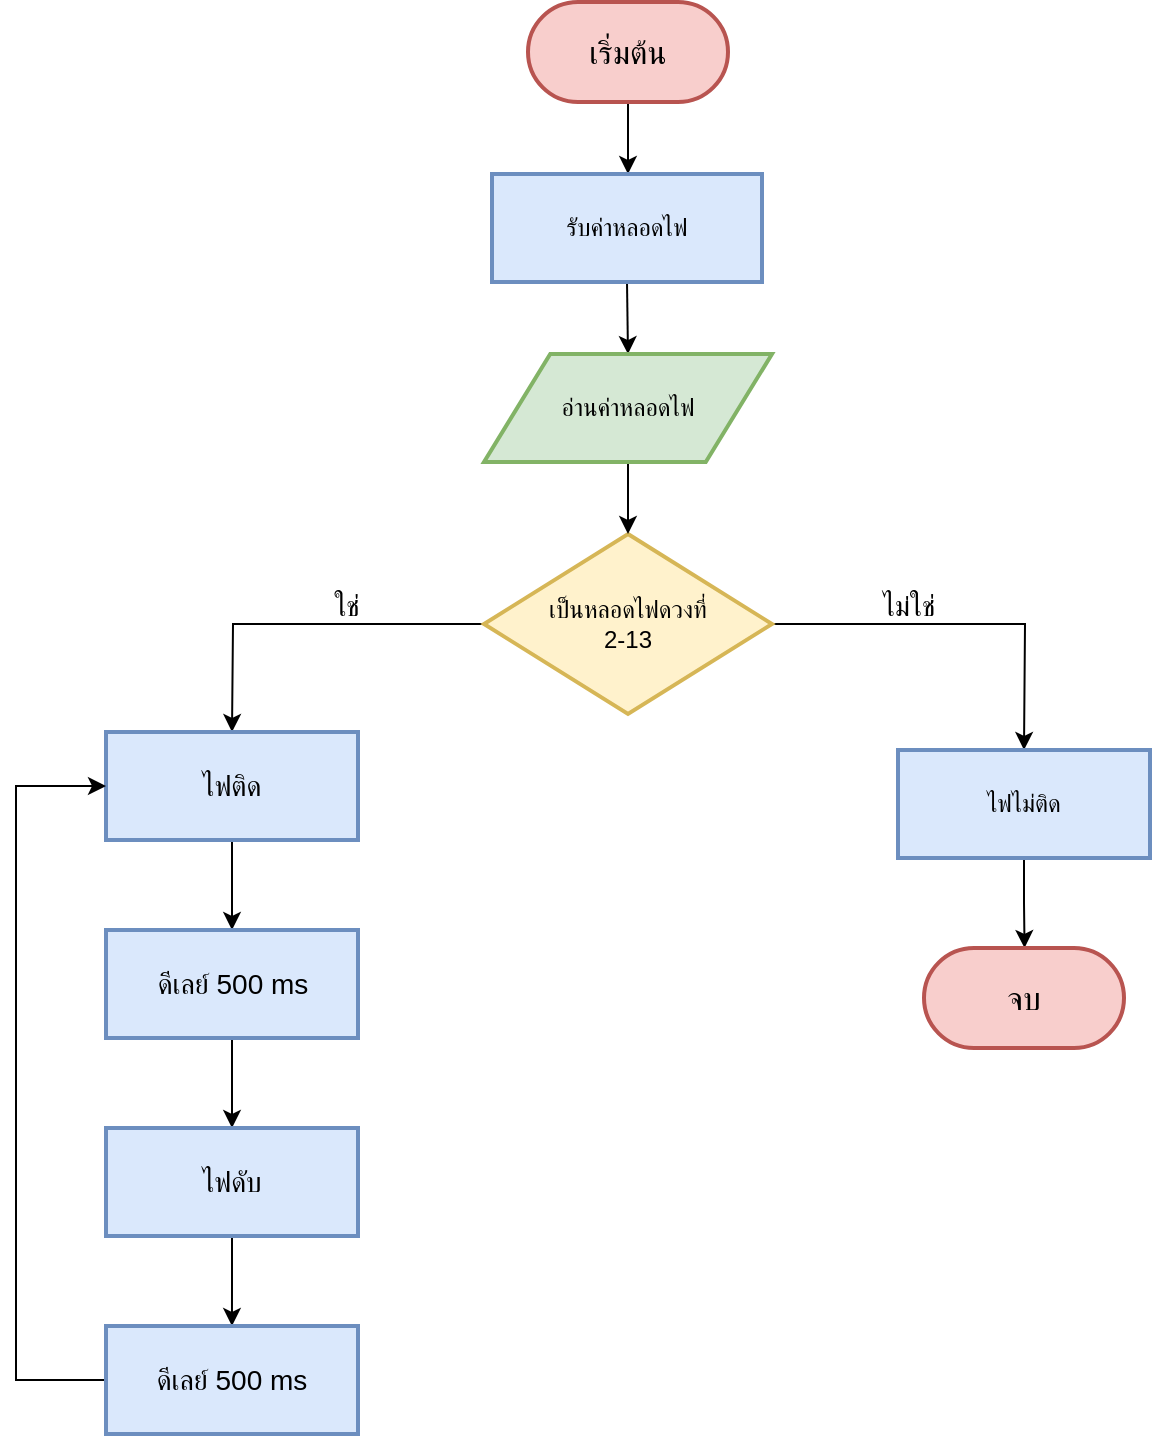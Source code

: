 <mxfile version="12.9.2" type="github">
  <diagram id="C5RBs43oDa-KdzZeNtuy" name="Page-1">
    <mxGraphModel dx="1483" dy="783" grid="1" gridSize="9" guides="1" tooltips="1" connect="1" arrows="1" fold="1" page="1" pageScale="1" pageWidth="827" pageHeight="827" math="0" shadow="0">
      <root>
        <mxCell id="WIyWlLk6GJQsqaUBKTNV-0" />
        <mxCell id="WIyWlLk6GJQsqaUBKTNV-1" parent="WIyWlLk6GJQsqaUBKTNV-0" />
        <mxCell id="KDrsEPElmd4kBVry5jFi-3" style="edgeStyle=orthogonalEdgeStyle;rounded=0;orthogonalLoop=1;jettySize=auto;html=1;exitX=0.5;exitY=1;exitDx=0;exitDy=0;" edge="1" parent="WIyWlLk6GJQsqaUBKTNV-1" source="KDrsEPElmd4kBVry5jFi-1">
          <mxGeometry relative="1" as="geometry">
            <mxPoint x="414" y="126" as="targetPoint" />
          </mxGeometry>
        </mxCell>
        <mxCell id="KDrsEPElmd4kBVry5jFi-1" value="&lt;font size=&quot;3&quot;&gt;เริ่มต้น&lt;/font&gt;" style="rounded=1;whiteSpace=wrap;html=1;absoluteArcSize=1;arcSize=100;strokeWidth=2;fillColor=#f8cecc;strokeColor=#b85450;" vertex="1" parent="WIyWlLk6GJQsqaUBKTNV-1">
          <mxGeometry x="364" y="40" width="100" height="50" as="geometry" />
        </mxCell>
        <mxCell id="KDrsEPElmd4kBVry5jFi-6" style="edgeStyle=orthogonalEdgeStyle;rounded=0;orthogonalLoop=1;jettySize=auto;html=1;exitX=0.5;exitY=1;exitDx=0;exitDy=0;" edge="1" parent="WIyWlLk6GJQsqaUBKTNV-1" source="KDrsEPElmd4kBVry5jFi-4">
          <mxGeometry relative="1" as="geometry">
            <mxPoint x="414" y="216" as="targetPoint" />
          </mxGeometry>
        </mxCell>
        <mxCell id="KDrsEPElmd4kBVry5jFi-4" value="รับค่าหลอดไฟ" style="rounded=1;whiteSpace=wrap;html=1;absoluteArcSize=1;arcSize=0;strokeWidth=2;fillColor=#dae8fc;strokeColor=#6c8ebf;" vertex="1" parent="WIyWlLk6GJQsqaUBKTNV-1">
          <mxGeometry x="346" y="126" width="135" height="54" as="geometry" />
        </mxCell>
        <mxCell id="KDrsEPElmd4kBVry5jFi-12" value="" style="group" vertex="1" connectable="0" parent="WIyWlLk6GJQsqaUBKTNV-1">
          <mxGeometry x="216" y="306" width="396" height="108" as="geometry" />
        </mxCell>
        <mxCell id="KDrsEPElmd4kBVry5jFi-8" style="edgeStyle=orthogonalEdgeStyle;rounded=0;orthogonalLoop=1;jettySize=auto;html=1;exitX=0;exitY=0.5;exitDx=0;exitDy=0;exitPerimeter=0;" edge="1" parent="KDrsEPElmd4kBVry5jFi-12" source="KDrsEPElmd4kBVry5jFi-7">
          <mxGeometry relative="1" as="geometry">
            <mxPoint y="99" as="targetPoint" />
          </mxGeometry>
        </mxCell>
        <mxCell id="KDrsEPElmd4kBVry5jFi-9" style="edgeStyle=orthogonalEdgeStyle;rounded=0;orthogonalLoop=1;jettySize=auto;html=1;exitX=1;exitY=0.5;exitDx=0;exitDy=0;exitPerimeter=0;" edge="1" parent="KDrsEPElmd4kBVry5jFi-12" source="KDrsEPElmd4kBVry5jFi-7">
          <mxGeometry relative="1" as="geometry">
            <mxPoint x="396" y="108" as="targetPoint" />
          </mxGeometry>
        </mxCell>
        <mxCell id="KDrsEPElmd4kBVry5jFi-7" value="เป็นหลอดไฟดวงที่&lt;br&gt;2-13" style="strokeWidth=2;html=1;shape=mxgraph.flowchart.decision;whiteSpace=wrap;fillColor=#fff2cc;strokeColor=#d6b656;" vertex="1" parent="KDrsEPElmd4kBVry5jFi-12">
          <mxGeometry x="126" width="144" height="90" as="geometry" />
        </mxCell>
        <mxCell id="KDrsEPElmd4kBVry5jFi-10" value="&lt;font style=&quot;font-size: 14px&quot;&gt;ใช่&lt;/font&gt;" style="text;html=1;align=center;verticalAlign=middle;resizable=0;points=[];autosize=1;" vertex="1" parent="KDrsEPElmd4kBVry5jFi-12">
          <mxGeometry x="43" y="27" width="27" height="18" as="geometry" />
        </mxCell>
        <mxCell id="KDrsEPElmd4kBVry5jFi-11" value="&lt;font style=&quot;font-size: 14px&quot;&gt;ไม่ใช่&lt;/font&gt;" style="text;html=1;align=center;verticalAlign=middle;resizable=0;points=[];autosize=1;" vertex="1" parent="KDrsEPElmd4kBVry5jFi-12">
          <mxGeometry x="315" y="27" width="45" height="18" as="geometry" />
        </mxCell>
        <mxCell id="KDrsEPElmd4kBVry5jFi-15" style="edgeStyle=orthogonalEdgeStyle;rounded=0;orthogonalLoop=1;jettySize=auto;html=1;exitX=0.5;exitY=1;exitDx=0;exitDy=0;" edge="1" parent="WIyWlLk6GJQsqaUBKTNV-1" source="KDrsEPElmd4kBVry5jFi-14">
          <mxGeometry relative="1" as="geometry">
            <mxPoint x="414" y="306" as="targetPoint" />
          </mxGeometry>
        </mxCell>
        <mxCell id="KDrsEPElmd4kBVry5jFi-14" value="อ่านค่าหลอดไฟ" style="shape=parallelogram;html=1;strokeWidth=2;perimeter=parallelogramPerimeter;whiteSpace=wrap;rounded=1;arcSize=0;size=0.23;fillColor=#d5e8d4;strokeColor=#82b366;" vertex="1" parent="WIyWlLk6GJQsqaUBKTNV-1">
          <mxGeometry x="342" y="216" width="144" height="54" as="geometry" />
        </mxCell>
        <mxCell id="KDrsEPElmd4kBVry5jFi-38" style="edgeStyle=orthogonalEdgeStyle;rounded=0;orthogonalLoop=1;jettySize=auto;html=1;exitX=0.5;exitY=1;exitDx=0;exitDy=0;" edge="1" parent="WIyWlLk6GJQsqaUBKTNV-1" source="KDrsEPElmd4kBVry5jFi-16">
          <mxGeometry relative="1" as="geometry">
            <mxPoint x="612.276" y="513.0" as="targetPoint" />
          </mxGeometry>
        </mxCell>
        <mxCell id="KDrsEPElmd4kBVry5jFi-16" value="ไฟไม่ติด" style="rounded=1;whiteSpace=wrap;html=1;absoluteArcSize=1;arcSize=0;strokeWidth=2;fillColor=#dae8fc;strokeColor=#6c8ebf;" vertex="1" parent="WIyWlLk6GJQsqaUBKTNV-1">
          <mxGeometry x="549" y="414" width="126" height="54" as="geometry" />
        </mxCell>
        <mxCell id="KDrsEPElmd4kBVry5jFi-19" style="edgeStyle=orthogonalEdgeStyle;rounded=0;orthogonalLoop=1;jettySize=auto;html=1;exitX=0.5;exitY=1;exitDx=0;exitDy=0;" edge="1" parent="WIyWlLk6GJQsqaUBKTNV-1" source="KDrsEPElmd4kBVry5jFi-17">
          <mxGeometry relative="1" as="geometry">
            <mxPoint x="216" y="504" as="targetPoint" />
          </mxGeometry>
        </mxCell>
        <mxCell id="KDrsEPElmd4kBVry5jFi-17" value="&lt;font face=&quot;monospace&quot; style=&quot;font-size: 14px&quot;&gt;ไฟติด&lt;/font&gt;" style="rounded=1;whiteSpace=wrap;html=1;absoluteArcSize=1;arcSize=0;strokeWidth=2;fillColor=#dae8fc;strokeColor=#6c8ebf;" vertex="1" parent="WIyWlLk6GJQsqaUBKTNV-1">
          <mxGeometry x="153" y="405" width="126" height="54" as="geometry" />
        </mxCell>
        <mxCell id="KDrsEPElmd4kBVry5jFi-30" style="edgeStyle=orthogonalEdgeStyle;rounded=0;orthogonalLoop=1;jettySize=auto;html=1;exitX=0.5;exitY=1;exitDx=0;exitDy=0;entryX=0.5;entryY=0;entryDx=0;entryDy=0;" edge="1" parent="WIyWlLk6GJQsqaUBKTNV-1" source="KDrsEPElmd4kBVry5jFi-18" target="KDrsEPElmd4kBVry5jFi-26">
          <mxGeometry relative="1" as="geometry" />
        </mxCell>
        <mxCell id="KDrsEPElmd4kBVry5jFi-18" value="&lt;span style=&quot;color: rgba(0 , 0 , 0 , 0) ; font-family: monospace ; font-size: 0px&quot;&gt;ดี&lt;/span&gt;" style="rounded=1;whiteSpace=wrap;html=1;absoluteArcSize=1;arcSize=0;strokeWidth=2;fillColor=#dae8fc;strokeColor=#6c8ebf;" vertex="1" parent="WIyWlLk6GJQsqaUBKTNV-1">
          <mxGeometry x="153" y="504" width="126" height="54" as="geometry" />
        </mxCell>
        <mxCell id="KDrsEPElmd4kBVry5jFi-20" value="&lt;font style=&quot;font-size: 14px&quot;&gt;ดีเลย์ 500 ms&lt;/font&gt;" style="text;html=1;align=center;verticalAlign=middle;resizable=0;points=[];autosize=1;" vertex="1" parent="WIyWlLk6GJQsqaUBKTNV-1">
          <mxGeometry x="171" y="522" width="90" height="18" as="geometry" />
        </mxCell>
        <mxCell id="KDrsEPElmd4kBVry5jFi-28" style="edgeStyle=orthogonalEdgeStyle;rounded=0;orthogonalLoop=1;jettySize=auto;html=1;exitX=0.5;exitY=1;exitDx=0;exitDy=0;" edge="1" parent="WIyWlLk6GJQsqaUBKTNV-1" source="KDrsEPElmd4kBVry5jFi-26">
          <mxGeometry relative="1" as="geometry">
            <mxPoint x="215.977" y="702" as="targetPoint" />
          </mxGeometry>
        </mxCell>
        <mxCell id="KDrsEPElmd4kBVry5jFi-26" value="&lt;font style=&quot;font-size: 14px&quot;&gt;ไฟดับ&lt;/font&gt;" style="rounded=1;whiteSpace=wrap;html=1;absoluteArcSize=1;arcSize=0;strokeWidth=2;fillColor=#dae8fc;strokeColor=#6c8ebf;" vertex="1" parent="WIyWlLk6GJQsqaUBKTNV-1">
          <mxGeometry x="153" y="603" width="126" height="54" as="geometry" />
        </mxCell>
        <mxCell id="KDrsEPElmd4kBVry5jFi-31" style="edgeStyle=orthogonalEdgeStyle;rounded=0;orthogonalLoop=1;jettySize=auto;html=1;exitX=0;exitY=0.5;exitDx=0;exitDy=0;entryX=0;entryY=0.5;entryDx=0;entryDy=0;" edge="1" parent="WIyWlLk6GJQsqaUBKTNV-1" source="KDrsEPElmd4kBVry5jFi-27" target="KDrsEPElmd4kBVry5jFi-17">
          <mxGeometry relative="1" as="geometry">
            <Array as="points">
              <mxPoint x="108" y="729" />
              <mxPoint x="108" y="432" />
            </Array>
          </mxGeometry>
        </mxCell>
        <mxCell id="KDrsEPElmd4kBVry5jFi-27" value="&lt;font style=&quot;font-size: 14px&quot;&gt;ดีเลย์ 500 ms&lt;/font&gt;" style="rounded=1;whiteSpace=wrap;html=1;absoluteArcSize=1;arcSize=0;strokeWidth=2;fillColor=#dae8fc;strokeColor=#6c8ebf;" vertex="1" parent="WIyWlLk6GJQsqaUBKTNV-1">
          <mxGeometry x="153" y="702" width="126" height="54" as="geometry" />
        </mxCell>
        <mxCell id="KDrsEPElmd4kBVry5jFi-39" value="&lt;font size=&quot;3&quot;&gt;จบ&lt;/font&gt;" style="rounded=1;whiteSpace=wrap;html=1;absoluteArcSize=1;arcSize=100;strokeWidth=2;fillColor=#f8cecc;strokeColor=#b85450;" vertex="1" parent="WIyWlLk6GJQsqaUBKTNV-1">
          <mxGeometry x="562" y="513" width="100" height="50" as="geometry" />
        </mxCell>
      </root>
    </mxGraphModel>
  </diagram>
</mxfile>
